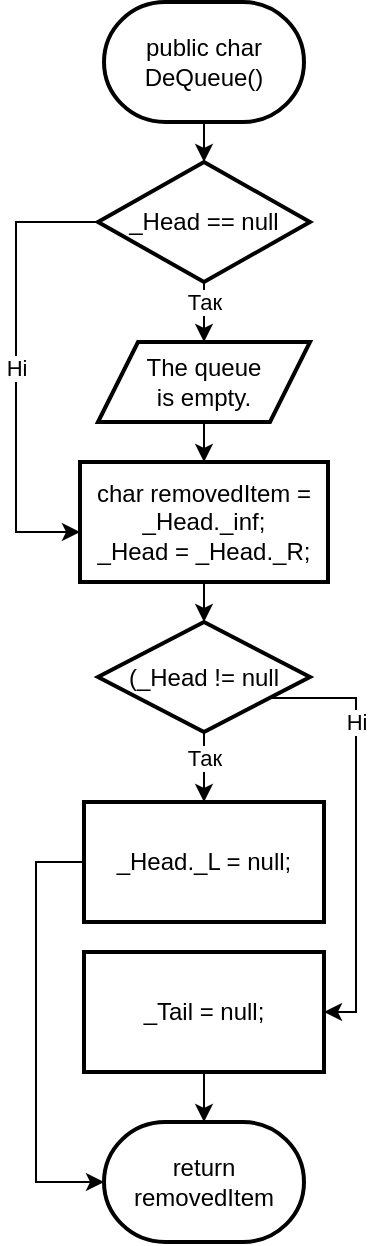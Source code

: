 <mxfile version="21.3.4" type="device">
  <diagram name="Страница 1" id="e6wJgubho37ItNygdWk6">
    <mxGraphModel dx="1026" dy="575" grid="1" gridSize="10" guides="1" tooltips="1" connect="1" arrows="1" fold="1" page="1" pageScale="1" pageWidth="827" pageHeight="1169" math="0" shadow="0">
      <root>
        <mxCell id="0" />
        <mxCell id="1" parent="0" />
        <mxCell id="MmQcngY2rdd8kaFNH9nb-3" value="" style="edgeStyle=orthogonalEdgeStyle;rounded=0;orthogonalLoop=1;jettySize=auto;html=1;" edge="1" parent="1" source="MmQcngY2rdd8kaFNH9nb-1" target="MmQcngY2rdd8kaFNH9nb-2">
          <mxGeometry relative="1" as="geometry" />
        </mxCell>
        <mxCell id="MmQcngY2rdd8kaFNH9nb-1" value="public char DeQueue()" style="strokeWidth=2;html=1;shape=mxgraph.flowchart.terminator;whiteSpace=wrap;" vertex="1" parent="1">
          <mxGeometry x="364" y="80" width="100" height="60" as="geometry" />
        </mxCell>
        <mxCell id="MmQcngY2rdd8kaFNH9nb-7" value="Так" style="edgeStyle=orthogonalEdgeStyle;rounded=0;orthogonalLoop=1;jettySize=auto;html=1;" edge="1" parent="1" source="MmQcngY2rdd8kaFNH9nb-2" target="MmQcngY2rdd8kaFNH9nb-6">
          <mxGeometry x="0.2" relative="1" as="geometry">
            <mxPoint as="offset" />
          </mxGeometry>
        </mxCell>
        <mxCell id="MmQcngY2rdd8kaFNH9nb-16" value="Ні" style="edgeStyle=orthogonalEdgeStyle;rounded=0;orthogonalLoop=1;jettySize=auto;html=1;" edge="1" parent="1" source="MmQcngY2rdd8kaFNH9nb-2" target="MmQcngY2rdd8kaFNH9nb-8">
          <mxGeometry relative="1" as="geometry">
            <Array as="points">
              <mxPoint x="320" y="190" />
              <mxPoint x="320" y="345" />
            </Array>
          </mxGeometry>
        </mxCell>
        <mxCell id="MmQcngY2rdd8kaFNH9nb-2" value="_Head == null" style="strokeWidth=2;html=1;shape=mxgraph.flowchart.decision;whiteSpace=wrap;" vertex="1" parent="1">
          <mxGeometry x="361" y="160" width="106" height="60" as="geometry" />
        </mxCell>
        <mxCell id="MmQcngY2rdd8kaFNH9nb-9" value="" style="edgeStyle=orthogonalEdgeStyle;rounded=0;orthogonalLoop=1;jettySize=auto;html=1;" edge="1" parent="1" source="MmQcngY2rdd8kaFNH9nb-6" target="MmQcngY2rdd8kaFNH9nb-8">
          <mxGeometry relative="1" as="geometry" />
        </mxCell>
        <mxCell id="MmQcngY2rdd8kaFNH9nb-6" value="The queue&lt;br&gt;is empty." style="shape=parallelogram;perimeter=parallelogramPerimeter;whiteSpace=wrap;html=1;fixedSize=1;strokeWidth=2;" vertex="1" parent="1">
          <mxGeometry x="361" y="250" width="106" height="40" as="geometry" />
        </mxCell>
        <mxCell id="MmQcngY2rdd8kaFNH9nb-11" value="" style="edgeStyle=orthogonalEdgeStyle;rounded=0;orthogonalLoop=1;jettySize=auto;html=1;" edge="1" parent="1" source="MmQcngY2rdd8kaFNH9nb-8" target="MmQcngY2rdd8kaFNH9nb-10">
          <mxGeometry relative="1" as="geometry" />
        </mxCell>
        <mxCell id="MmQcngY2rdd8kaFNH9nb-8" value="char removedItem = _Head._inf;&lt;br&gt;_Head = _Head._R;" style="whiteSpace=wrap;html=1;strokeWidth=2;" vertex="1" parent="1">
          <mxGeometry x="352" y="310" width="124" height="60" as="geometry" />
        </mxCell>
        <mxCell id="MmQcngY2rdd8kaFNH9nb-13" value="Так" style="edgeStyle=orthogonalEdgeStyle;rounded=0;orthogonalLoop=1;jettySize=auto;html=1;" edge="1" parent="1" source="MmQcngY2rdd8kaFNH9nb-10" target="MmQcngY2rdd8kaFNH9nb-12">
          <mxGeometry x="-0.455" relative="1" as="geometry">
            <mxPoint as="offset" />
          </mxGeometry>
        </mxCell>
        <mxCell id="MmQcngY2rdd8kaFNH9nb-15" value="Ні" style="edgeStyle=orthogonalEdgeStyle;rounded=0;orthogonalLoop=1;jettySize=auto;html=1;" edge="1" parent="1" source="MmQcngY2rdd8kaFNH9nb-10" target="MmQcngY2rdd8kaFNH9nb-14">
          <mxGeometry x="-0.489" relative="1" as="geometry">
            <Array as="points">
              <mxPoint x="490" y="428" />
              <mxPoint x="490" y="585" />
            </Array>
            <mxPoint as="offset" />
          </mxGeometry>
        </mxCell>
        <mxCell id="MmQcngY2rdd8kaFNH9nb-10" value="(_Head != null" style="rhombus;whiteSpace=wrap;html=1;strokeWidth=2;" vertex="1" parent="1">
          <mxGeometry x="361" y="390" width="106" height="55" as="geometry" />
        </mxCell>
        <mxCell id="MmQcngY2rdd8kaFNH9nb-19" style="edgeStyle=orthogonalEdgeStyle;rounded=0;orthogonalLoop=1;jettySize=auto;html=1;" edge="1" parent="1" source="MmQcngY2rdd8kaFNH9nb-12" target="MmQcngY2rdd8kaFNH9nb-17">
          <mxGeometry relative="1" as="geometry">
            <Array as="points">
              <mxPoint x="330" y="510" />
              <mxPoint x="330" y="670" />
            </Array>
          </mxGeometry>
        </mxCell>
        <mxCell id="MmQcngY2rdd8kaFNH9nb-12" value="_Head._L = null;" style="whiteSpace=wrap;html=1;strokeWidth=2;" vertex="1" parent="1">
          <mxGeometry x="354" y="480" width="120" height="60" as="geometry" />
        </mxCell>
        <mxCell id="MmQcngY2rdd8kaFNH9nb-18" value="" style="edgeStyle=orthogonalEdgeStyle;rounded=0;orthogonalLoop=1;jettySize=auto;html=1;" edge="1" parent="1" source="MmQcngY2rdd8kaFNH9nb-14" target="MmQcngY2rdd8kaFNH9nb-17">
          <mxGeometry relative="1" as="geometry" />
        </mxCell>
        <mxCell id="MmQcngY2rdd8kaFNH9nb-14" value="_Tail = null;" style="whiteSpace=wrap;html=1;strokeWidth=2;" vertex="1" parent="1">
          <mxGeometry x="354" y="555" width="120" height="60" as="geometry" />
        </mxCell>
        <mxCell id="MmQcngY2rdd8kaFNH9nb-17" value="return removedItem" style="strokeWidth=2;html=1;shape=mxgraph.flowchart.terminator;whiteSpace=wrap;" vertex="1" parent="1">
          <mxGeometry x="364" y="640" width="100" height="60" as="geometry" />
        </mxCell>
      </root>
    </mxGraphModel>
  </diagram>
</mxfile>
